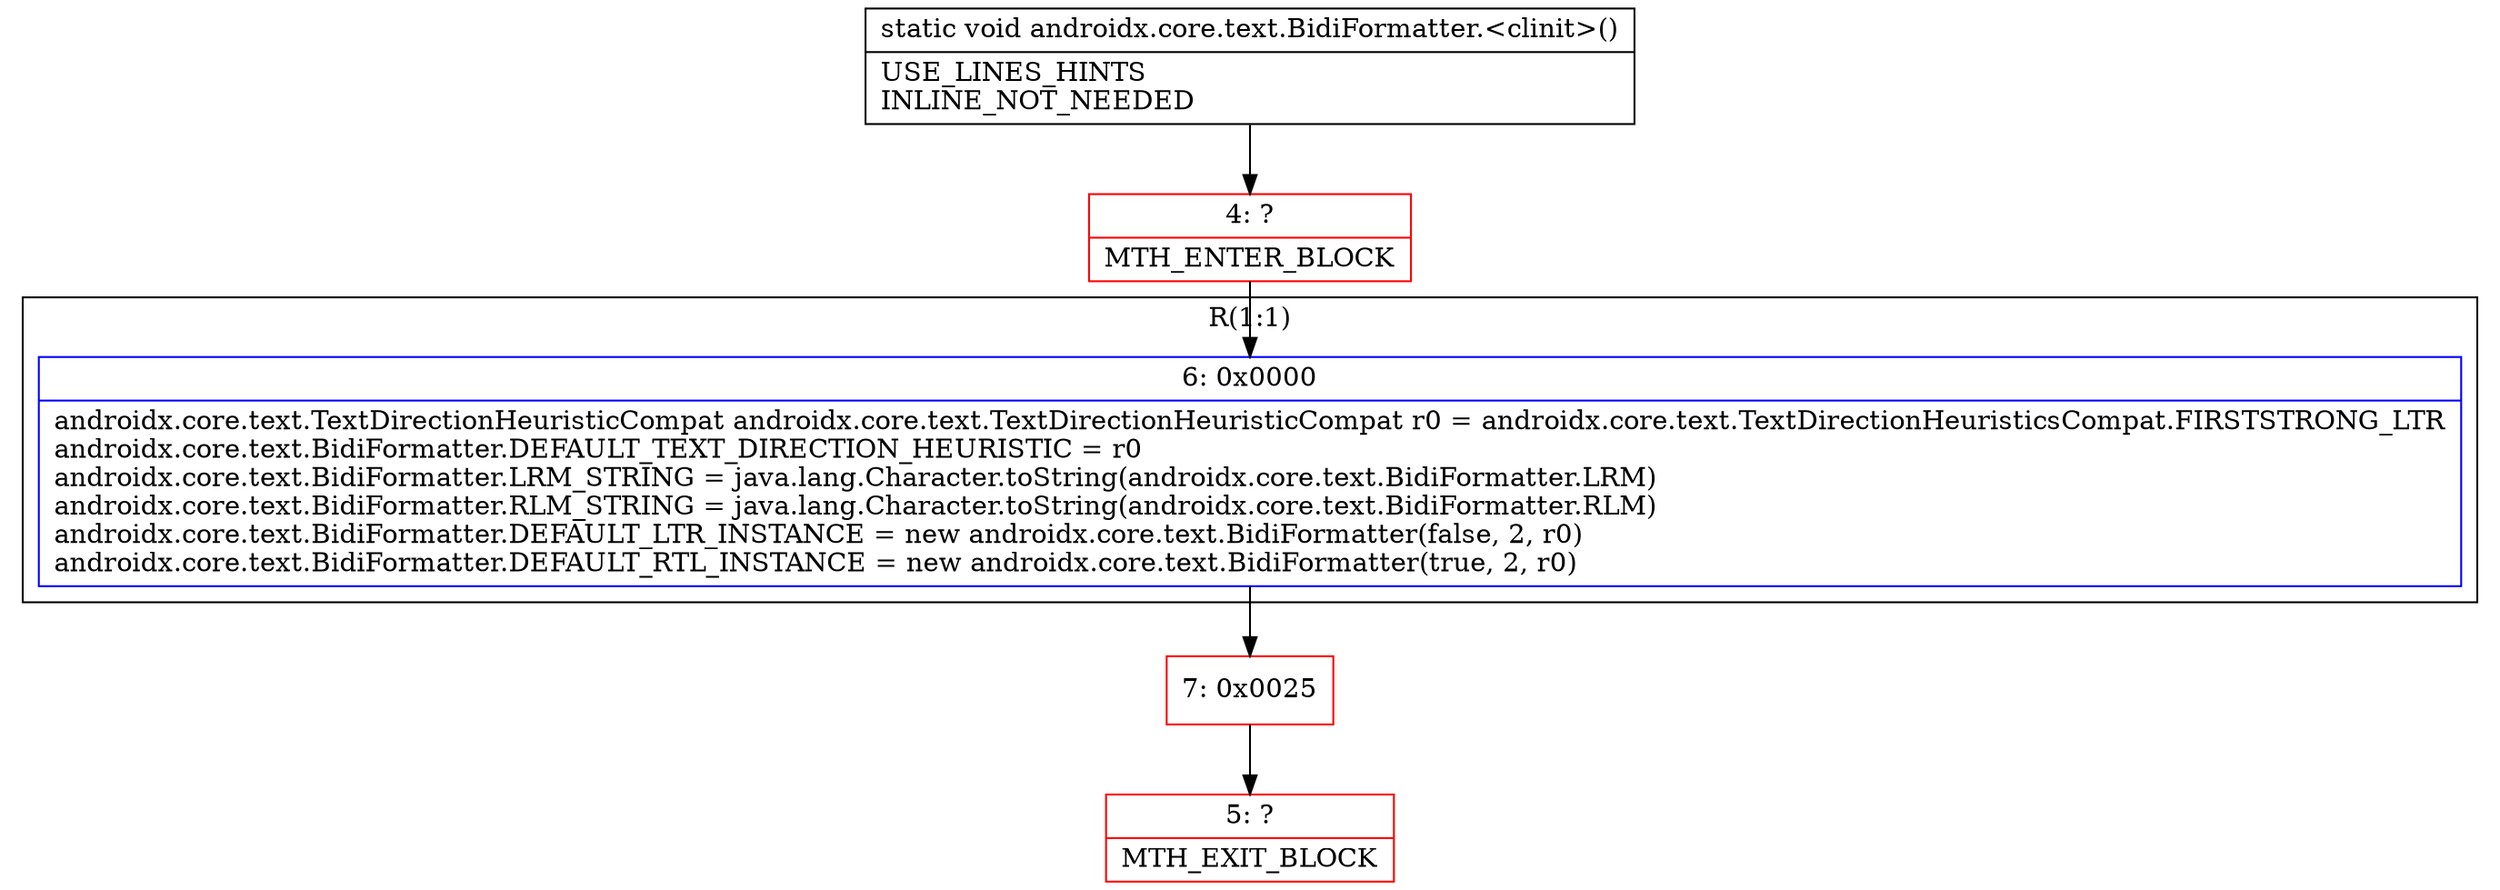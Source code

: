 digraph "CFG forandroidx.core.text.BidiFormatter.\<clinit\>()V" {
subgraph cluster_Region_56455333 {
label = "R(1:1)";
node [shape=record,color=blue];
Node_6 [shape=record,label="{6\:\ 0x0000|androidx.core.text.TextDirectionHeuristicCompat androidx.core.text.TextDirectionHeuristicCompat r0 = androidx.core.text.TextDirectionHeuristicsCompat.FIRSTSTRONG_LTR\landroidx.core.text.BidiFormatter.DEFAULT_TEXT_DIRECTION_HEURISTIC = r0\landroidx.core.text.BidiFormatter.LRM_STRING = java.lang.Character.toString(androidx.core.text.BidiFormatter.LRM)\landroidx.core.text.BidiFormatter.RLM_STRING = java.lang.Character.toString(androidx.core.text.BidiFormatter.RLM)\landroidx.core.text.BidiFormatter.DEFAULT_LTR_INSTANCE = new androidx.core.text.BidiFormatter(false, 2, r0)\landroidx.core.text.BidiFormatter.DEFAULT_RTL_INSTANCE = new androidx.core.text.BidiFormatter(true, 2, r0)\l}"];
}
Node_4 [shape=record,color=red,label="{4\:\ ?|MTH_ENTER_BLOCK\l}"];
Node_7 [shape=record,color=red,label="{7\:\ 0x0025}"];
Node_5 [shape=record,color=red,label="{5\:\ ?|MTH_EXIT_BLOCK\l}"];
MethodNode[shape=record,label="{static void androidx.core.text.BidiFormatter.\<clinit\>()  | USE_LINES_HINTS\lINLINE_NOT_NEEDED\l}"];
MethodNode -> Node_4;Node_6 -> Node_7;
Node_4 -> Node_6;
Node_7 -> Node_5;
}

